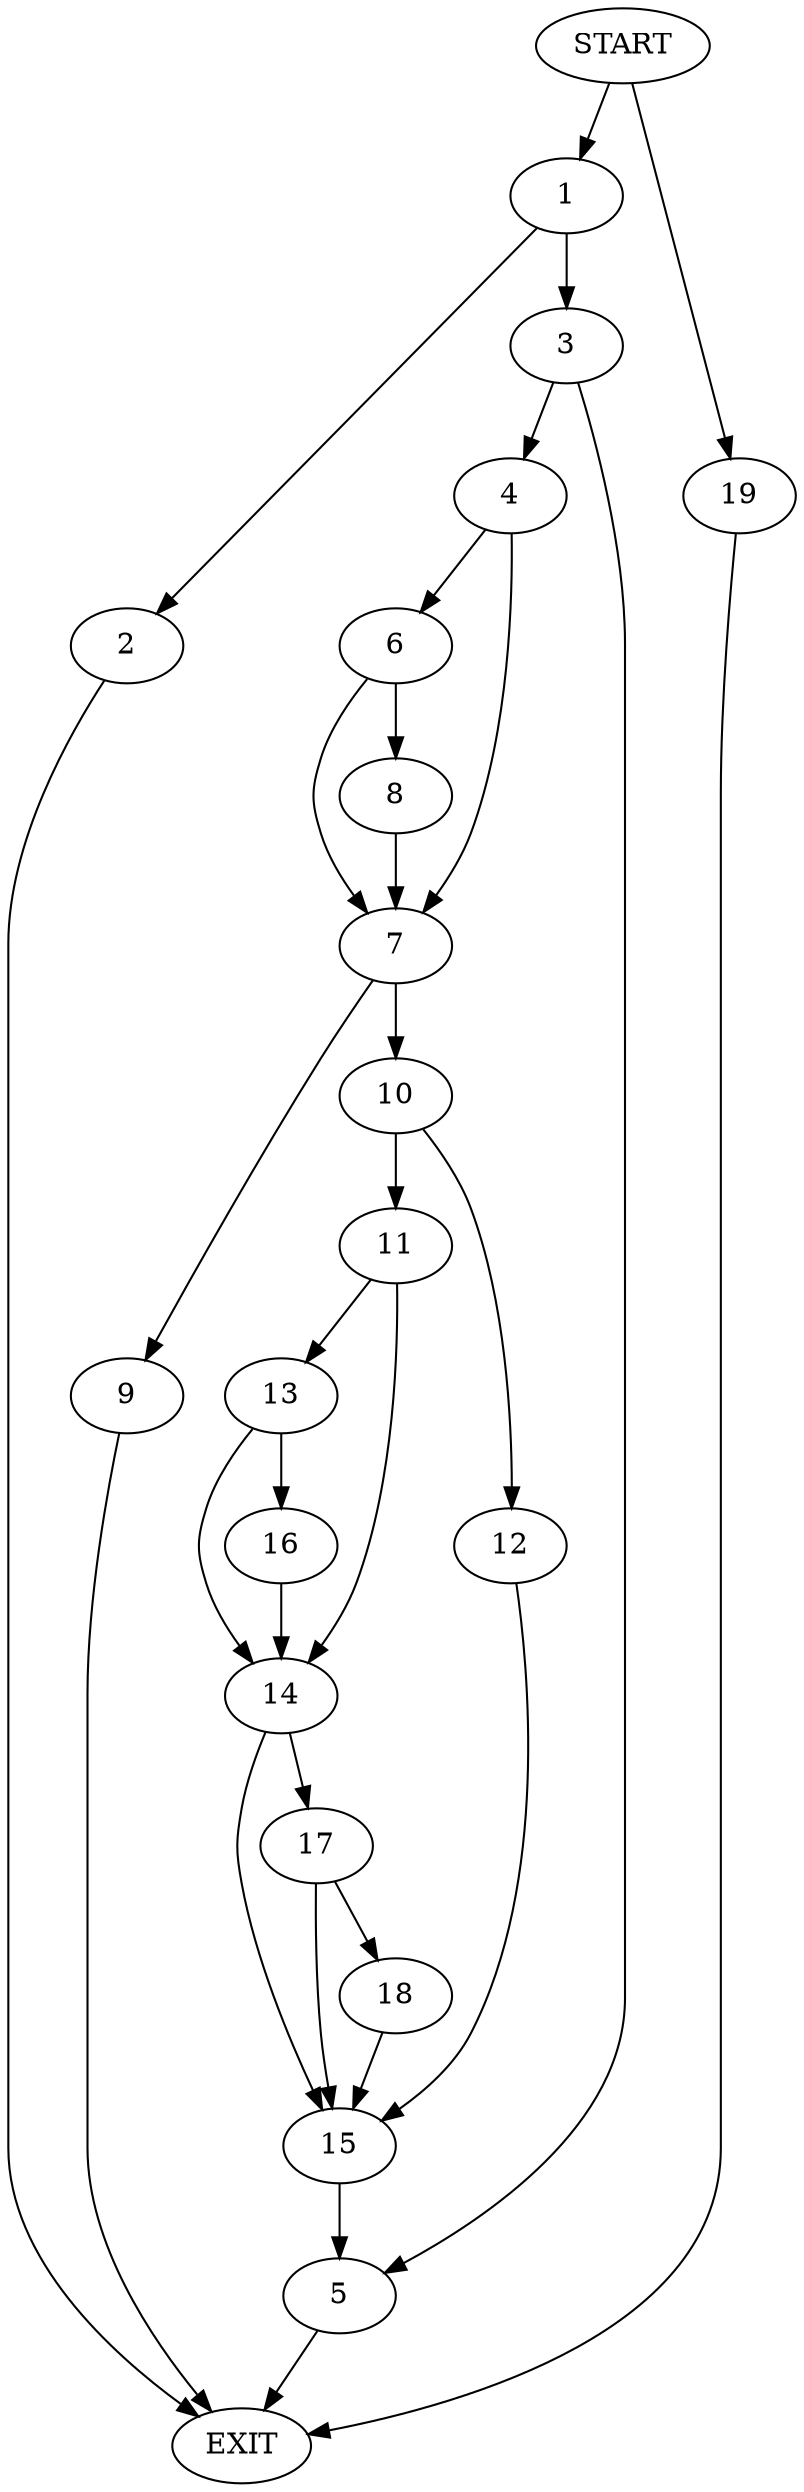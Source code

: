 digraph {
0 [label="START"]
20 [label="EXIT"]
0 -> 1
1 -> 2
1 -> 3
2 -> 20
3 -> 4
3 -> 5
4 -> 6
4 -> 7
5 -> 20
6 -> 8
6 -> 7
7 -> 9
7 -> 10
8 -> 7
9 -> 20
10 -> 11
10 -> 12
11 -> 13
11 -> 14
12 -> 15
13 -> 16
13 -> 14
14 -> 15
14 -> 17
16 -> 14
17 -> 15
17 -> 18
15 -> 5
18 -> 15
0 -> 19
19 -> 20
}
